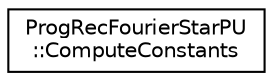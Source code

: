 digraph "Graphical Class Hierarchy"
{
  edge [fontname="Helvetica",fontsize="10",labelfontname="Helvetica",labelfontsize="10"];
  node [fontname="Helvetica",fontsize="10",shape=record];
  rankdir="LR";
  Node0 [label="ProgRecFourierStarPU\l::ComputeConstants",height=0.2,width=0.4,color="black", fillcolor="white", style="filled",URL="$structProgRecFourierStarPU_1_1ComputeConstants.html"];
}
